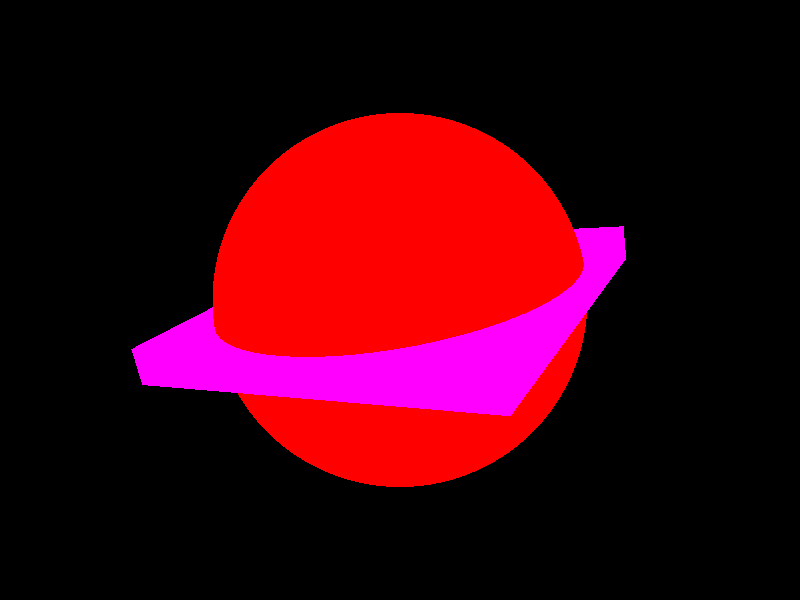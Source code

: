 // Persistence Of Vision raytracer version 3.1	sample file.
// File by Alexander Enzmann

global_settings { assumed_gamma 2.2 }

camera {
   location  <0, 0, -8>
   direction <0, 0, 1.2071>
   look_at   <0, 0, 0>
}

sphere { <0.0, 0.0, 0.0>, 2
   finish {
      ambient 0.2
      diffuse 0.8
      phong 1
   }
   pigment { color red 1 green 0 blue 0 }
}

box { <-2.0, -0.2, -2.0>, <2.0, 0.2, 2.0>
    finish {
       ambient 0.2
       diffuse 0.8
    }
    pigment { color red 1 green 0 blue 1 }

    rotate <-20, 30, 0>
}

light_source { <-10, 3, -20> color red 1 green 1 blue 1 }
